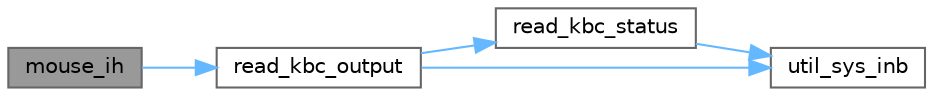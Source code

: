 digraph "mouse_ih"
{
 // LATEX_PDF_SIZE
  bgcolor="transparent";
  edge [fontname=Helvetica,fontsize=10,labelfontname=Helvetica,labelfontsize=10];
  node [fontname=Helvetica,fontsize=10,shape=box,height=0.2,width=0.4];
  rankdir="LR";
  Node1 [label="mouse_ih",height=0.2,width=0.4,color="gray40", fillcolor="grey60", style="filled", fontcolor="black",tooltip="The interrupt handler for mouse interrupts."];
  Node1 -> Node2 [color="steelblue1",style="solid"];
  Node2 [label="read_kbc_output",height=0.2,width=0.4,color="grey40", fillcolor="white", style="filled",URL="$mouse_8c.html#a4d243ee9e6e25fd22d0d7e53e2dd2f90",tooltip="Reads the output from the keyboard controller."];
  Node2 -> Node3 [color="steelblue1",style="solid"];
  Node3 [label="read_kbc_status",height=0.2,width=0.4,color="grey40", fillcolor="white", style="filled",URL="$mouse_8c.html#a56ce3da7a1cebb928912020a9e554828",tooltip="Reads the status of the keyboard controller."];
  Node3 -> Node4 [color="steelblue1",style="solid"];
  Node4 [label="util_sys_inb",height=0.2,width=0.4,color="grey40", fillcolor="white", style="filled",URL="$utils_8c.html#a79a031a8611f5b2d6afa4158e92b0fb4",tooltip="Reads from the port and transforms it into an 8 bit value."];
  Node2 -> Node4 [color="steelblue1",style="solid"];
}
